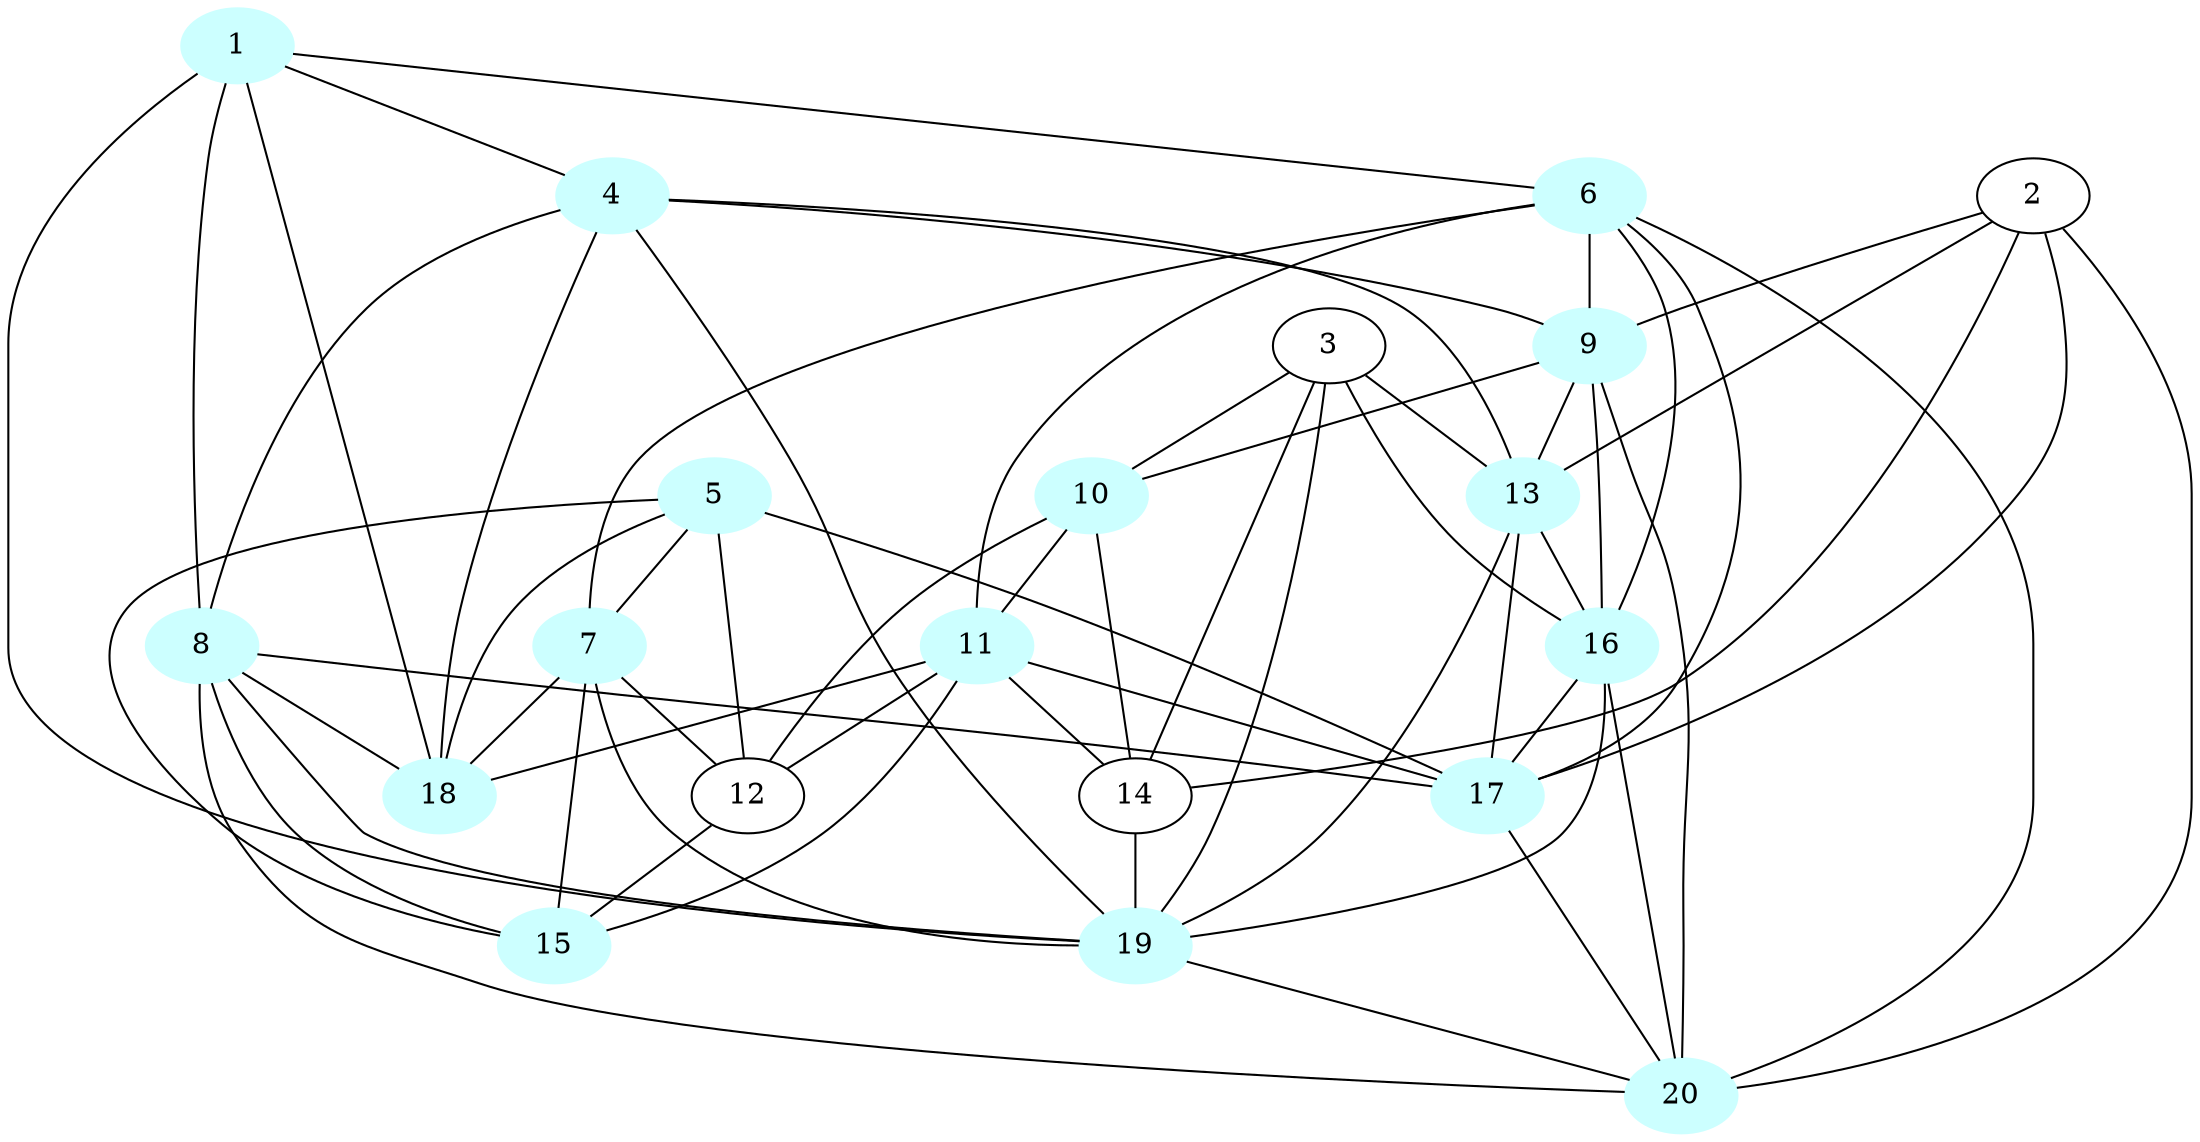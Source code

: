 graph G {
    1 [style=filled, color="#CCFFFF"];
    4 [style=filled, color="#CCFFFF"];
    5 [style=filled, color="#CCFFFF"];
    6 [style=filled, color="#CCFFFF"];
    7 [style=filled, color="#CCFFFF"];
    8 [style=filled, color="#CCFFFF"];
    9 [style=filled, color="#CCFFFF"];
    10 [style=filled, color="#CCFFFF"];
    11 [style=filled, color="#CCFFFF"];
    13 [style=filled, color="#CCFFFF"];
    15 [style=filled, color="#CCFFFF"];
    16 [style=filled, color="#CCFFFF"];
    17 [style=filled, color="#CCFFFF"];
    18 [style=filled, color="#CCFFFF"];
    19 [style=filled, color="#CCFFFF"];
    20 [style=filled, color="#CCFFFF"];
    1 -- 4 [len= 2]
    1 -- 6 [len= 2]
    1 -- 8 [len= 2]
    1 -- 18 [len= 2]
    1 -- 19 [len= 2]
    2 -- 9 [len= 2]
    2 -- 13 [len= 2]
    2 -- 14 [len= 2]
    2 -- 17 [len= 2]
    2 -- 20 [len= 2]
    3 -- 10 [len= 2]
    3 -- 13 [len= 2]
    3 -- 14 [len= 2]
    3 -- 16 [len= 2]
    3 -- 19 [len= 2]
    4 -- 8 [len= 2]
    4 -- 9 [len= 2]
    4 -- 13 [len= 2]
    4 -- 18 [len= 2]
    4 -- 19 [len= 2]
    5 -- 7 [len= 2]
    5 -- 12 [len= 2]
    5 -- 15 [len= 2]
    5 -- 17 [len= 2]
    5 -- 18 [len= 2]
    6 -- 7 [len= 2]
    6 -- 9 [len= 2]
    6 -- 11 [len= 2]
    6 -- 16 [len= 2]
    6 -- 17 [len= 2]
    6 -- 20 [len= 2]
    7 -- 12 [len= 2]
    7 -- 15 [len= 2]
    7 -- 18 [len= 2]
    7 -- 19 [len= 2]
    8 -- 15 [len= 2]
    8 -- 17 [len= 2]
    8 -- 18 [len= 2]
    8 -- 19 [len= 2]
    8 -- 20 [len= 2]
    9 -- 10 [len= 2]
    9 -- 13 [len= 2]
    9 -- 16 [len= 2]
    9 -- 20 [len= 2]
    10 -- 11 [len= 2]
    10 -- 12 [len= 2]
    10 -- 14 [len= 2]
    11 -- 12 [len= 2]
    11 -- 14 [len= 2]
    11 -- 15 [len= 2]
    11 -- 17 [len= 2]
    11 -- 18 [len= 2]
    12 -- 15 [len= 2]
    13 -- 16 [len= 2]
    13 -- 17 [len= 2]
    13 -- 19 [len= 2]
    14 -- 19 [len= 2]
    16 -- 17 [len= 2]
    16 -- 19 [len= 2]
    16 -- 20 [len= 2]
    17 -- 20 [len= 2]
    19 -- 20 [len= 2]
}
